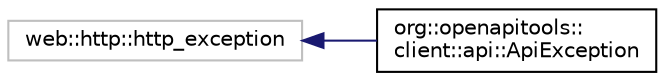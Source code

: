digraph "Graphical Class Hierarchy"
{
 // INTERACTIVE_SVG=YES
 // LATEX_PDF_SIZE
  bgcolor="transparent";
  edge [fontname="Helvetica",fontsize="10",labelfontname="Helvetica",labelfontsize="10"];
  node [fontname="Helvetica",fontsize="10",shape=record];
  rankdir="LR";
  Node0 [label="web::http::http_exception",height=0.2,width=0.4,color="grey75",tooltip=" "];
  Node0 -> Node1 [dir="back",color="midnightblue",fontsize="10",style="solid",fontname="Helvetica"];
  Node1 [label="org::openapitools::\lclient::api::ApiException",height=0.2,width=0.4,color="black",URL="$classorg_1_1openapitools_1_1client_1_1api_1_1_api_exception.html",tooltip=" "];
}
